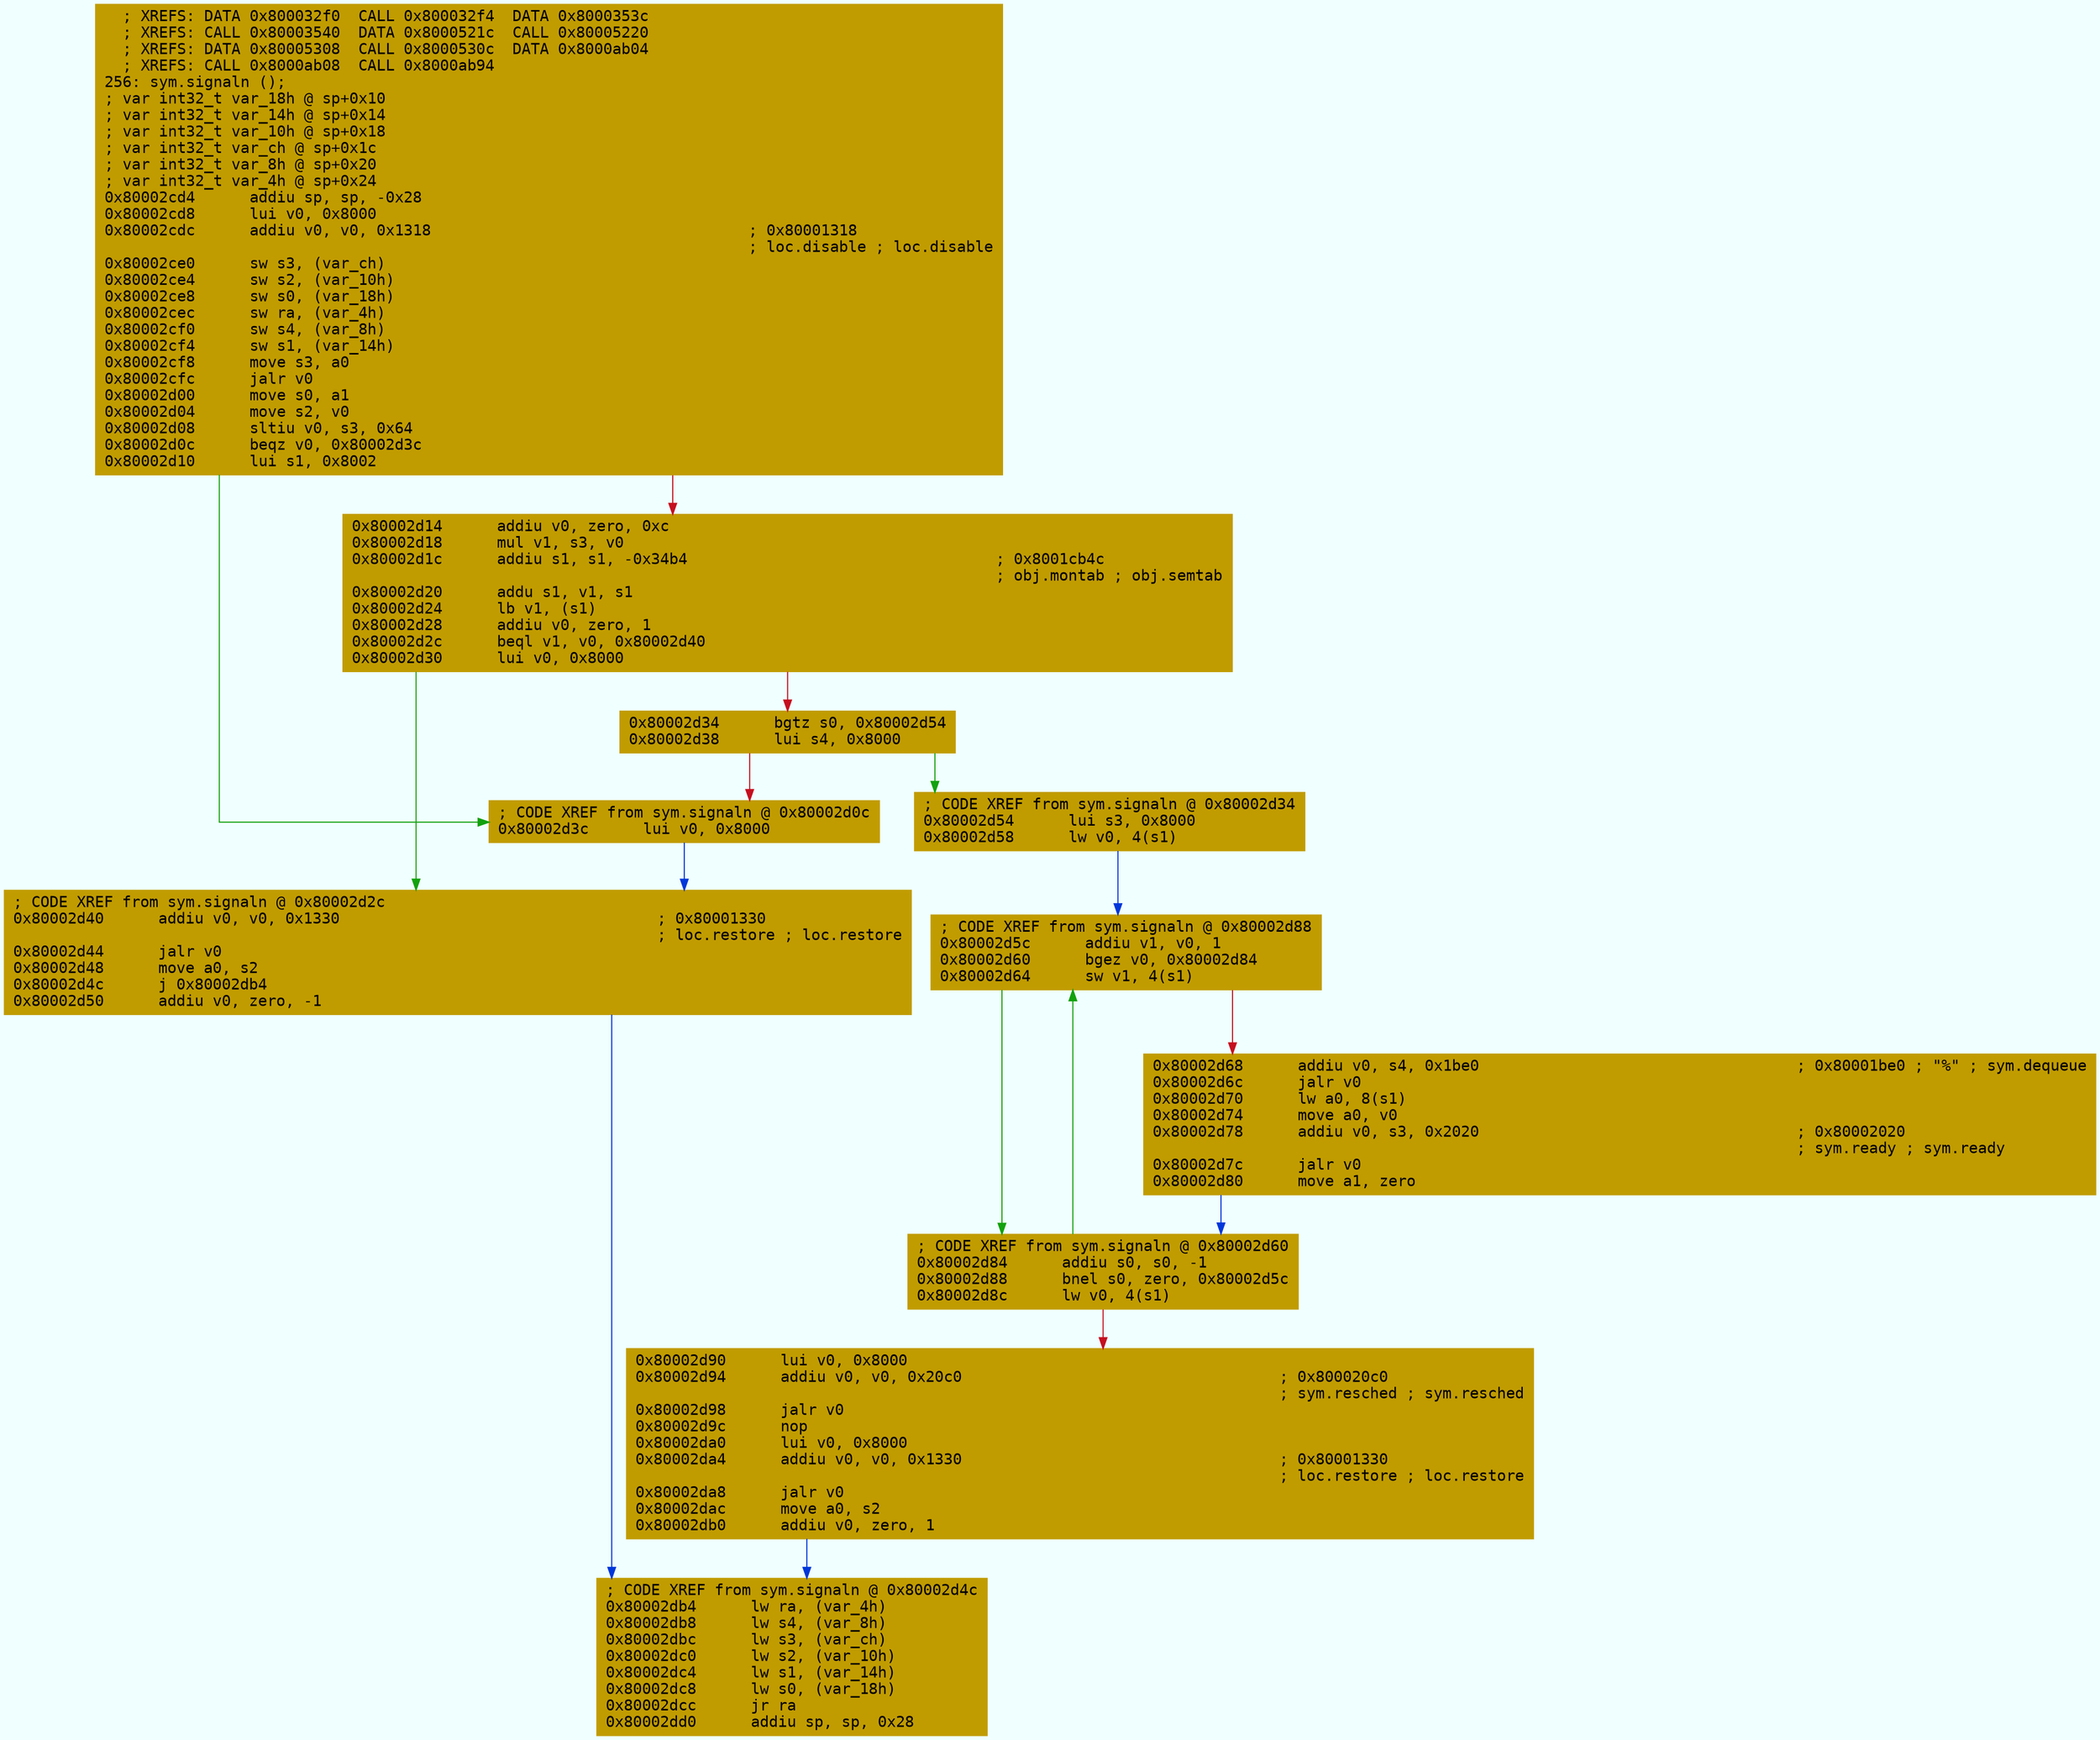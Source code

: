 digraph code {
	graph [bgcolor=azure fontsize=8 fontname="Courier" splines="ortho"];
	node [fillcolor=gray style=filled shape=box];
	edge [arrowhead="normal"];
	"0x80002cd4" [URL="sym.signaln/0x80002cd4", fillcolor="#c19c00",color="#c19c00", fontname="Courier",label="  ; XREFS: DATA 0x800032f0  CALL 0x800032f4  DATA 0x8000353c  \l  ; XREFS: CALL 0x80003540  DATA 0x8000521c  CALL 0x80005220  \l  ; XREFS: DATA 0x80005308  CALL 0x8000530c  DATA 0x8000ab04  \l  ; XREFS: CALL 0x8000ab08  CALL 0x8000ab94  \l256: sym.signaln ();\l; var int32_t var_18h @ sp+0x10\l; var int32_t var_14h @ sp+0x14\l; var int32_t var_10h @ sp+0x18\l; var int32_t var_ch @ sp+0x1c\l; var int32_t var_8h @ sp+0x20\l; var int32_t var_4h @ sp+0x24\l0x80002cd4      addiu sp, sp, -0x28\l0x80002cd8      lui v0, 0x8000\l0x80002cdc      addiu v0, v0, 0x1318                                   ; 0x80001318\l                                                                       ; loc.disable ; loc.disable\l0x80002ce0      sw s3, (var_ch)\l0x80002ce4      sw s2, (var_10h)\l0x80002ce8      sw s0, (var_18h)\l0x80002cec      sw ra, (var_4h)\l0x80002cf0      sw s4, (var_8h)\l0x80002cf4      sw s1, (var_14h)\l0x80002cf8      move s3, a0\l0x80002cfc      jalr v0\l0x80002d00      move s0, a1\l0x80002d04      move s2, v0\l0x80002d08      sltiu v0, s3, 0x64\l0x80002d0c      beqz v0, 0x80002d3c\l0x80002d10      lui s1, 0x8002\l"]
	"0x80002d14" [URL="sym.signaln/0x80002d14", fillcolor="#c19c00",color="#c19c00", fontname="Courier",label="0x80002d14      addiu v0, zero, 0xc\l0x80002d18      mul v1, s3, v0\l0x80002d1c      addiu s1, s1, -0x34b4                                  ; 0x8001cb4c\l                                                                       ; obj.montab ; obj.semtab\l0x80002d20      addu s1, v1, s1\l0x80002d24      lb v1, (s1)\l0x80002d28      addiu v0, zero, 1\l0x80002d2c      beql v1, v0, 0x80002d40\l0x80002d30      lui v0, 0x8000\l"]
	"0x80002d34" [URL="sym.signaln/0x80002d34", fillcolor="#c19c00",color="#c19c00", fontname="Courier",label="0x80002d34      bgtz s0, 0x80002d54\l0x80002d38      lui s4, 0x8000\l"]
	"0x80002d3c" [URL="sym.signaln/0x80002d3c", fillcolor="#c19c00",color="#c19c00", fontname="Courier",label="; CODE XREF from sym.signaln @ 0x80002d0c\l0x80002d3c      lui v0, 0x8000\l"]
	"0x80002d40" [URL="sym.signaln/0x80002d40", fillcolor="#c19c00",color="#c19c00", fontname="Courier",label="; CODE XREF from sym.signaln @ 0x80002d2c\l0x80002d40      addiu v0, v0, 0x1330                                   ; 0x80001330\l                                                                       ; loc.restore ; loc.restore\l0x80002d44      jalr v0\l0x80002d48      move a0, s2\l0x80002d4c      j 0x80002db4\l0x80002d50      addiu v0, zero, -1\l"]
	"0x80002d54" [URL="sym.signaln/0x80002d54", fillcolor="#c19c00",color="#c19c00", fontname="Courier",label="; CODE XREF from sym.signaln @ 0x80002d34\l0x80002d54      lui s3, 0x8000\l0x80002d58      lw v0, 4(s1)\l"]
	"0x80002d5c" [URL="sym.signaln/0x80002d5c", fillcolor="#c19c00",color="#c19c00", fontname="Courier",label="; CODE XREF from sym.signaln @ 0x80002d88\l0x80002d5c      addiu v1, v0, 1\l0x80002d60      bgez v0, 0x80002d84\l0x80002d64      sw v1, 4(s1)\l"]
	"0x80002d68" [URL="sym.signaln/0x80002d68", fillcolor="#c19c00",color="#c19c00", fontname="Courier",label="0x80002d68      addiu v0, s4, 0x1be0                                   ; 0x80001be0 ; \"%\" ; sym.dequeue\l0x80002d6c      jalr v0\l0x80002d70      lw a0, 8(s1)\l0x80002d74      move a0, v0\l0x80002d78      addiu v0, s3, 0x2020                                   ; 0x80002020\l                                                                       ; sym.ready ; sym.ready\l0x80002d7c      jalr v0\l0x80002d80      move a1, zero\l"]
	"0x80002d84" [URL="sym.signaln/0x80002d84", fillcolor="#c19c00",color="#c19c00", fontname="Courier",label="; CODE XREF from sym.signaln @ 0x80002d60\l0x80002d84      addiu s0, s0, -1\l0x80002d88      bnel s0, zero, 0x80002d5c\l0x80002d8c      lw v0, 4(s1)\l"]
	"0x80002d90" [URL="sym.signaln/0x80002d90", fillcolor="#c19c00",color="#c19c00", fontname="Courier",label="0x80002d90      lui v0, 0x8000\l0x80002d94      addiu v0, v0, 0x20c0                                   ; 0x800020c0\l                                                                       ; sym.resched ; sym.resched\l0x80002d98      jalr v0\l0x80002d9c      nop\l0x80002da0      lui v0, 0x8000\l0x80002da4      addiu v0, v0, 0x1330                                   ; 0x80001330\l                                                                       ; loc.restore ; loc.restore\l0x80002da8      jalr v0\l0x80002dac      move a0, s2\l0x80002db0      addiu v0, zero, 1\l"]
	"0x80002db4" [URL="sym.signaln/0x80002db4", fillcolor="#c19c00",color="#c19c00", fontname="Courier",label="; CODE XREF from sym.signaln @ 0x80002d4c\l0x80002db4      lw ra, (var_4h)\l0x80002db8      lw s4, (var_8h)\l0x80002dbc      lw s3, (var_ch)\l0x80002dc0      lw s2, (var_10h)\l0x80002dc4      lw s1, (var_14h)\l0x80002dc8      lw s0, (var_18h)\l0x80002dcc      jr ra\l0x80002dd0      addiu sp, sp, 0x28\l"]
        "0x80002cd4" -> "0x80002d3c" [color="#13a10e"];
        "0x80002cd4" -> "0x80002d14" [color="#c50f1f"];
        "0x80002d14" -> "0x80002d40" [color="#13a10e"];
        "0x80002d14" -> "0x80002d34" [color="#c50f1f"];
        "0x80002d34" -> "0x80002d54" [color="#13a10e"];
        "0x80002d34" -> "0x80002d3c" [color="#c50f1f"];
        "0x80002d3c" -> "0x80002d40" [color="#0037da"];
        "0x80002d40" -> "0x80002db4" [color="#0037da"];
        "0x80002d54" -> "0x80002d5c" [color="#0037da"];
        "0x80002d5c" -> "0x80002d84" [color="#13a10e"];
        "0x80002d5c" -> "0x80002d68" [color="#c50f1f"];
        "0x80002d68" -> "0x80002d84" [color="#0037da"];
        "0x80002d84" -> "0x80002d5c" [color="#13a10e"];
        "0x80002d84" -> "0x80002d90" [color="#c50f1f"];
        "0x80002d90" -> "0x80002db4" [color="#0037da"];
}
